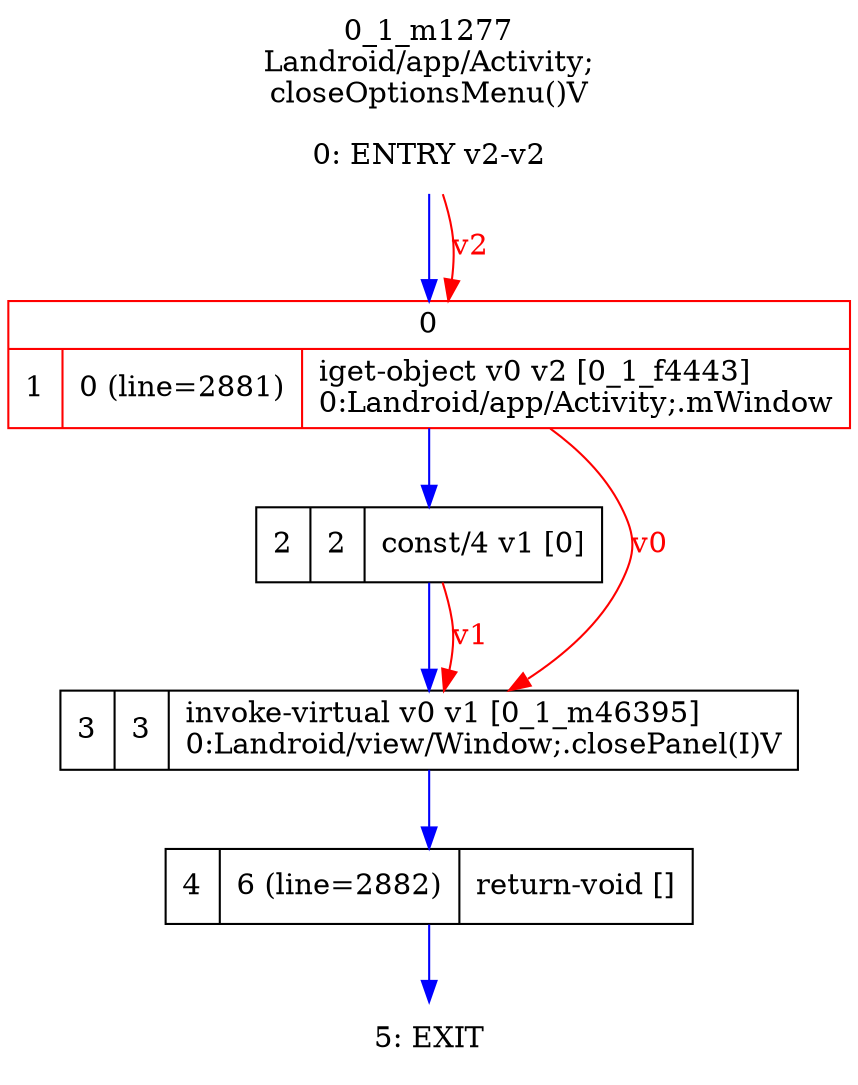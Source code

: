 digraph G {
rankdir=UD;
labelloc=t;
label="0_1_m1277\nLandroid/app/Activity;
closeOptionsMenu()V";
0[label="0: ENTRY v2-v2",shape=plaintext];
1[label="{0|{1|0 (line=2881)|iget-object v0 v2 [0_1_f4443]\l0:Landroid/app/Activity;.mWindow\l}}",shape=record, color=red];
2[label="2|2|const/4 v1 [0]\l",shape=record];
3[label="3|3|invoke-virtual v0 v1 [0_1_m46395]\l0:Landroid/view/Window;.closePanel(I)V\l",shape=record,URL="0_1_m46395.dot"];
4[label="4|6 (line=2882)|return-void []\l",shape=record];
5[label="5: EXIT",shape=plaintext];
0->1 [color=blue, fontcolor=blue,weight=100, taillabel=""];
1->2 [color=blue, fontcolor=blue,weight=100, taillabel=""];
2->3 [color=blue, fontcolor=blue,weight=100, taillabel=""];
3->4 [color=blue, fontcolor=blue,weight=100, taillabel=""];
4->5 [color=blue, fontcolor=blue,weight=100, taillabel=""];
0->1 [color=red, fontcolor=red, label="v2"];
1->3 [color=red, fontcolor=red, label="v0"];
2->3 [color=red, fontcolor=red, label="v1"];
}
